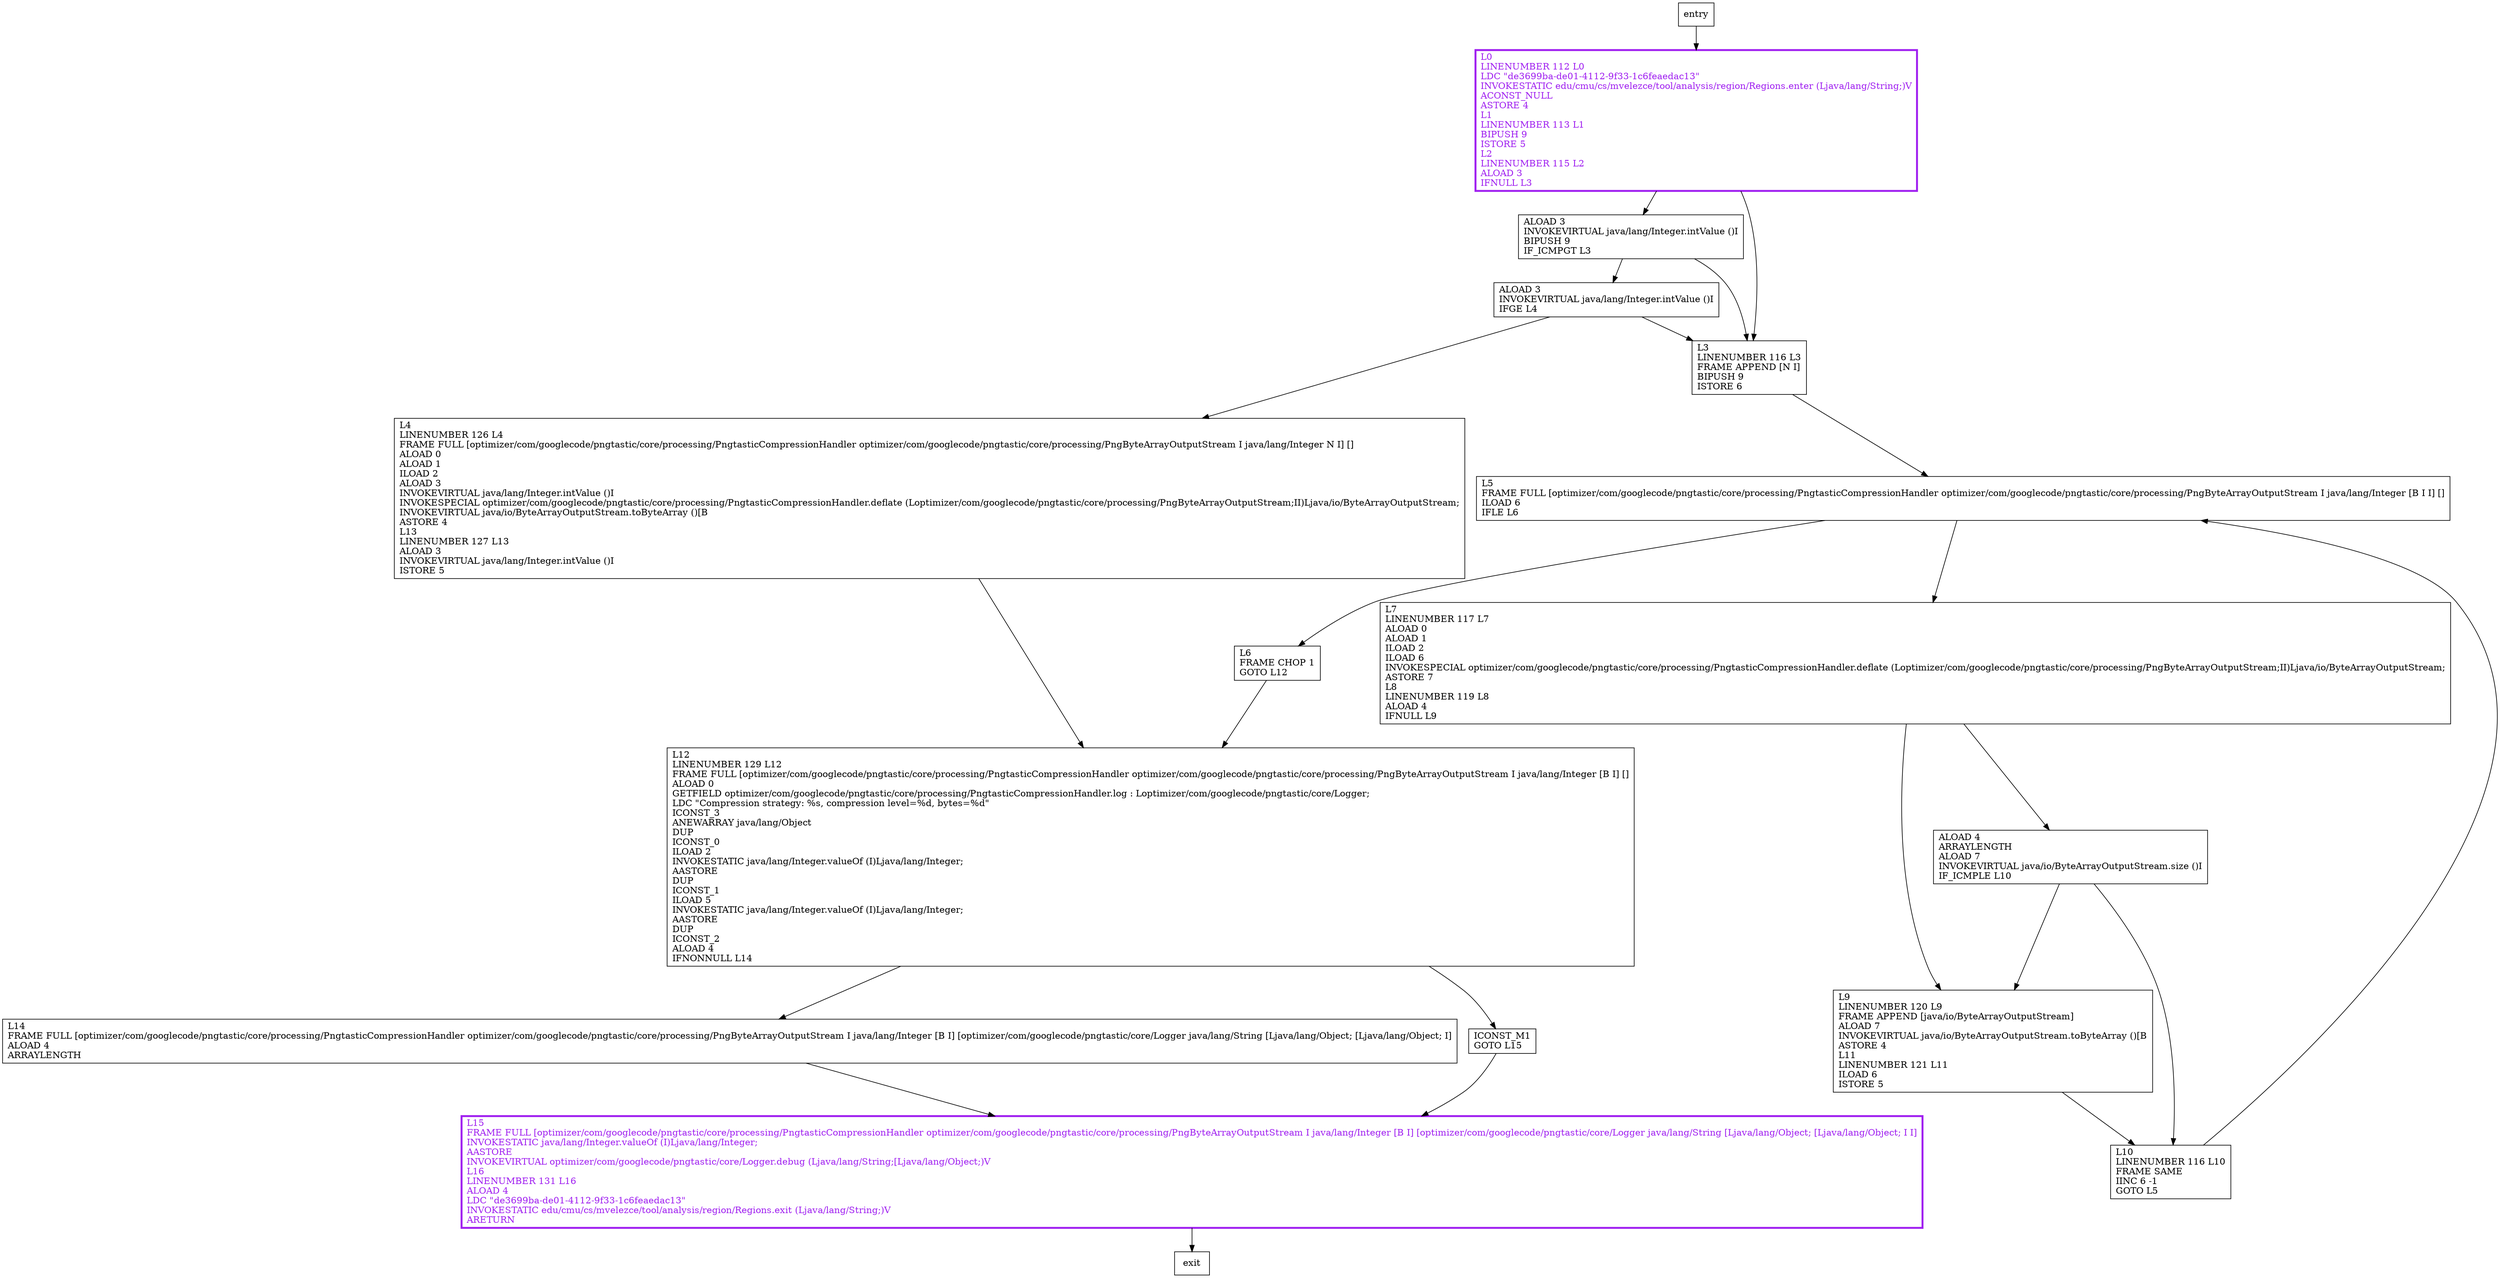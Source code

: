 digraph deflateImageData {
node [shape=record];
977674685 [label="L4\lLINENUMBER 126 L4\lFRAME FULL [optimizer/com/googlecode/pngtastic/core/processing/PngtasticCompressionHandler optimizer/com/googlecode/pngtastic/core/processing/PngByteArrayOutputStream I java/lang/Integer N I] []\lALOAD 0\lALOAD 1\lILOAD 2\lALOAD 3\lINVOKEVIRTUAL java/lang/Integer.intValue ()I\lINVOKESPECIAL optimizer/com/googlecode/pngtastic/core/processing/PngtasticCompressionHandler.deflate (Loptimizer/com/googlecode/pngtastic/core/processing/PngByteArrayOutputStream;II)Ljava/io/ByteArrayOutputStream;\lINVOKEVIRTUAL java/io/ByteArrayOutputStream.toByteArray ()[B\lASTORE 4\lL13\lLINENUMBER 127 L13\lALOAD 3\lINVOKEVIRTUAL java/lang/Integer.intValue ()I\lISTORE 5\l"];
250112971 [label="L15\lFRAME FULL [optimizer/com/googlecode/pngtastic/core/processing/PngtasticCompressionHandler optimizer/com/googlecode/pngtastic/core/processing/PngByteArrayOutputStream I java/lang/Integer [B I] [optimizer/com/googlecode/pngtastic/core/Logger java/lang/String [Ljava/lang/Object; [Ljava/lang/Object; I I]\lINVOKESTATIC java/lang/Integer.valueOf (I)Ljava/lang/Integer;\lAASTORE\lINVOKEVIRTUAL optimizer/com/googlecode/pngtastic/core/Logger.debug (Ljava/lang/String;[Ljava/lang/Object;)V\lL16\lLINENUMBER 131 L16\lALOAD 4\lLDC \"de3699ba-de01-4112-9f33-1c6feaedac13\"\lINVOKESTATIC edu/cmu/cs/mvelezce/tool/analysis/region/Regions.exit (Ljava/lang/String;)V\lARETURN\l"];
520162288 [label="L5\lFRAME FULL [optimizer/com/googlecode/pngtastic/core/processing/PngtasticCompressionHandler optimizer/com/googlecode/pngtastic/core/processing/PngByteArrayOutputStream I java/lang/Integer [B I I] []\lILOAD 6\lIFLE L6\l"];
836427078 [label="L6\lFRAME CHOP 1\lGOTO L12\l"];
1322642290 [label="L7\lLINENUMBER 117 L7\lALOAD 0\lALOAD 1\lILOAD 2\lILOAD 6\lINVOKESPECIAL optimizer/com/googlecode/pngtastic/core/processing/PngtasticCompressionHandler.deflate (Loptimizer/com/googlecode/pngtastic/core/processing/PngByteArrayOutputStream;II)Ljava/io/ByteArrayOutputStream;\lASTORE 7\lL8\lLINENUMBER 119 L8\lALOAD 4\lIFNULL L9\l"];
849776463 [label="L0\lLINENUMBER 112 L0\lLDC \"de3699ba-de01-4112-9f33-1c6feaedac13\"\lINVOKESTATIC edu/cmu/cs/mvelezce/tool/analysis/region/Regions.enter (Ljava/lang/String;)V\lACONST_NULL\lASTORE 4\lL1\lLINENUMBER 113 L1\lBIPUSH 9\lISTORE 5\lL2\lLINENUMBER 115 L2\lALOAD 3\lIFNULL L3\l"];
1016860054 [label="ALOAD 3\lINVOKEVIRTUAL java/lang/Integer.intValue ()I\lIFGE L4\l"];
282003944 [label="L14\lFRAME FULL [optimizer/com/googlecode/pngtastic/core/processing/PngtasticCompressionHandler optimizer/com/googlecode/pngtastic/core/processing/PngByteArrayOutputStream I java/lang/Integer [B I] [optimizer/com/googlecode/pngtastic/core/Logger java/lang/String [Ljava/lang/Object; [Ljava/lang/Object; I]\lALOAD 4\lARRAYLENGTH\l"];
2121199924 [label="L10\lLINENUMBER 116 L10\lFRAME SAME\lIINC 6 -1\lGOTO L5\l"];
421637524 [label="ICONST_M1\lGOTO L15\l"];
1857173583 [label="ALOAD 3\lINVOKEVIRTUAL java/lang/Integer.intValue ()I\lBIPUSH 9\lIF_ICMPGT L3\l"];
318353283 [label="L9\lLINENUMBER 120 L9\lFRAME APPEND [java/io/ByteArrayOutputStream]\lALOAD 7\lINVOKEVIRTUAL java/io/ByteArrayOutputStream.toByteArray ()[B\lASTORE 4\lL11\lLINENUMBER 121 L11\lILOAD 6\lISTORE 5\l"];
120689887 [label="L3\lLINENUMBER 116 L3\lFRAME APPEND [N I]\lBIPUSH 9\lISTORE 6\l"];
1088104996 [label="L12\lLINENUMBER 129 L12\lFRAME FULL [optimizer/com/googlecode/pngtastic/core/processing/PngtasticCompressionHandler optimizer/com/googlecode/pngtastic/core/processing/PngByteArrayOutputStream I java/lang/Integer [B I] []\lALOAD 0\lGETFIELD optimizer/com/googlecode/pngtastic/core/processing/PngtasticCompressionHandler.log : Loptimizer/com/googlecode/pngtastic/core/Logger;\lLDC \"Compression strategy: %s, compression level=%d, bytes=%d\"\lICONST_3\lANEWARRAY java/lang/Object\lDUP\lICONST_0\lILOAD 2\lINVOKESTATIC java/lang/Integer.valueOf (I)Ljava/lang/Integer;\lAASTORE\lDUP\lICONST_1\lILOAD 5\lINVOKESTATIC java/lang/Integer.valueOf (I)Ljava/lang/Integer;\lAASTORE\lDUP\lICONST_2\lALOAD 4\lIFNONNULL L14\l"];
431570856 [label="ALOAD 4\lARRAYLENGTH\lALOAD 7\lINVOKEVIRTUAL java/io/ByteArrayOutputStream.size ()I\lIF_ICMPLE L10\l"];
entry;
exit;
977674685 -> 1088104996;
250112971 -> exit;
520162288 -> 836427078;
520162288 -> 1322642290;
836427078 -> 1088104996;
1322642290 -> 318353283;
1322642290 -> 431570856;
849776463 -> 1857173583;
849776463 -> 120689887;
1016860054 -> 977674685;
1016860054 -> 120689887;
282003944 -> 250112971;
2121199924 -> 520162288;
421637524 -> 250112971;
entry -> 849776463;
1857173583 -> 120689887;
1857173583 -> 1016860054;
318353283 -> 2121199924;
120689887 -> 520162288;
1088104996 -> 421637524;
1088104996 -> 282003944;
431570856 -> 2121199924;
431570856 -> 318353283;
250112971[fontcolor="purple", penwidth=3, color="purple"];
849776463[fontcolor="purple", penwidth=3, color="purple"];
}
